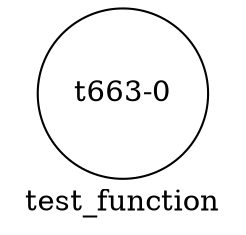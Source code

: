 graph test_function{
label =test_function
t663[label="t663-0", shape=circle, style=filled, fillcolor=White]
}
